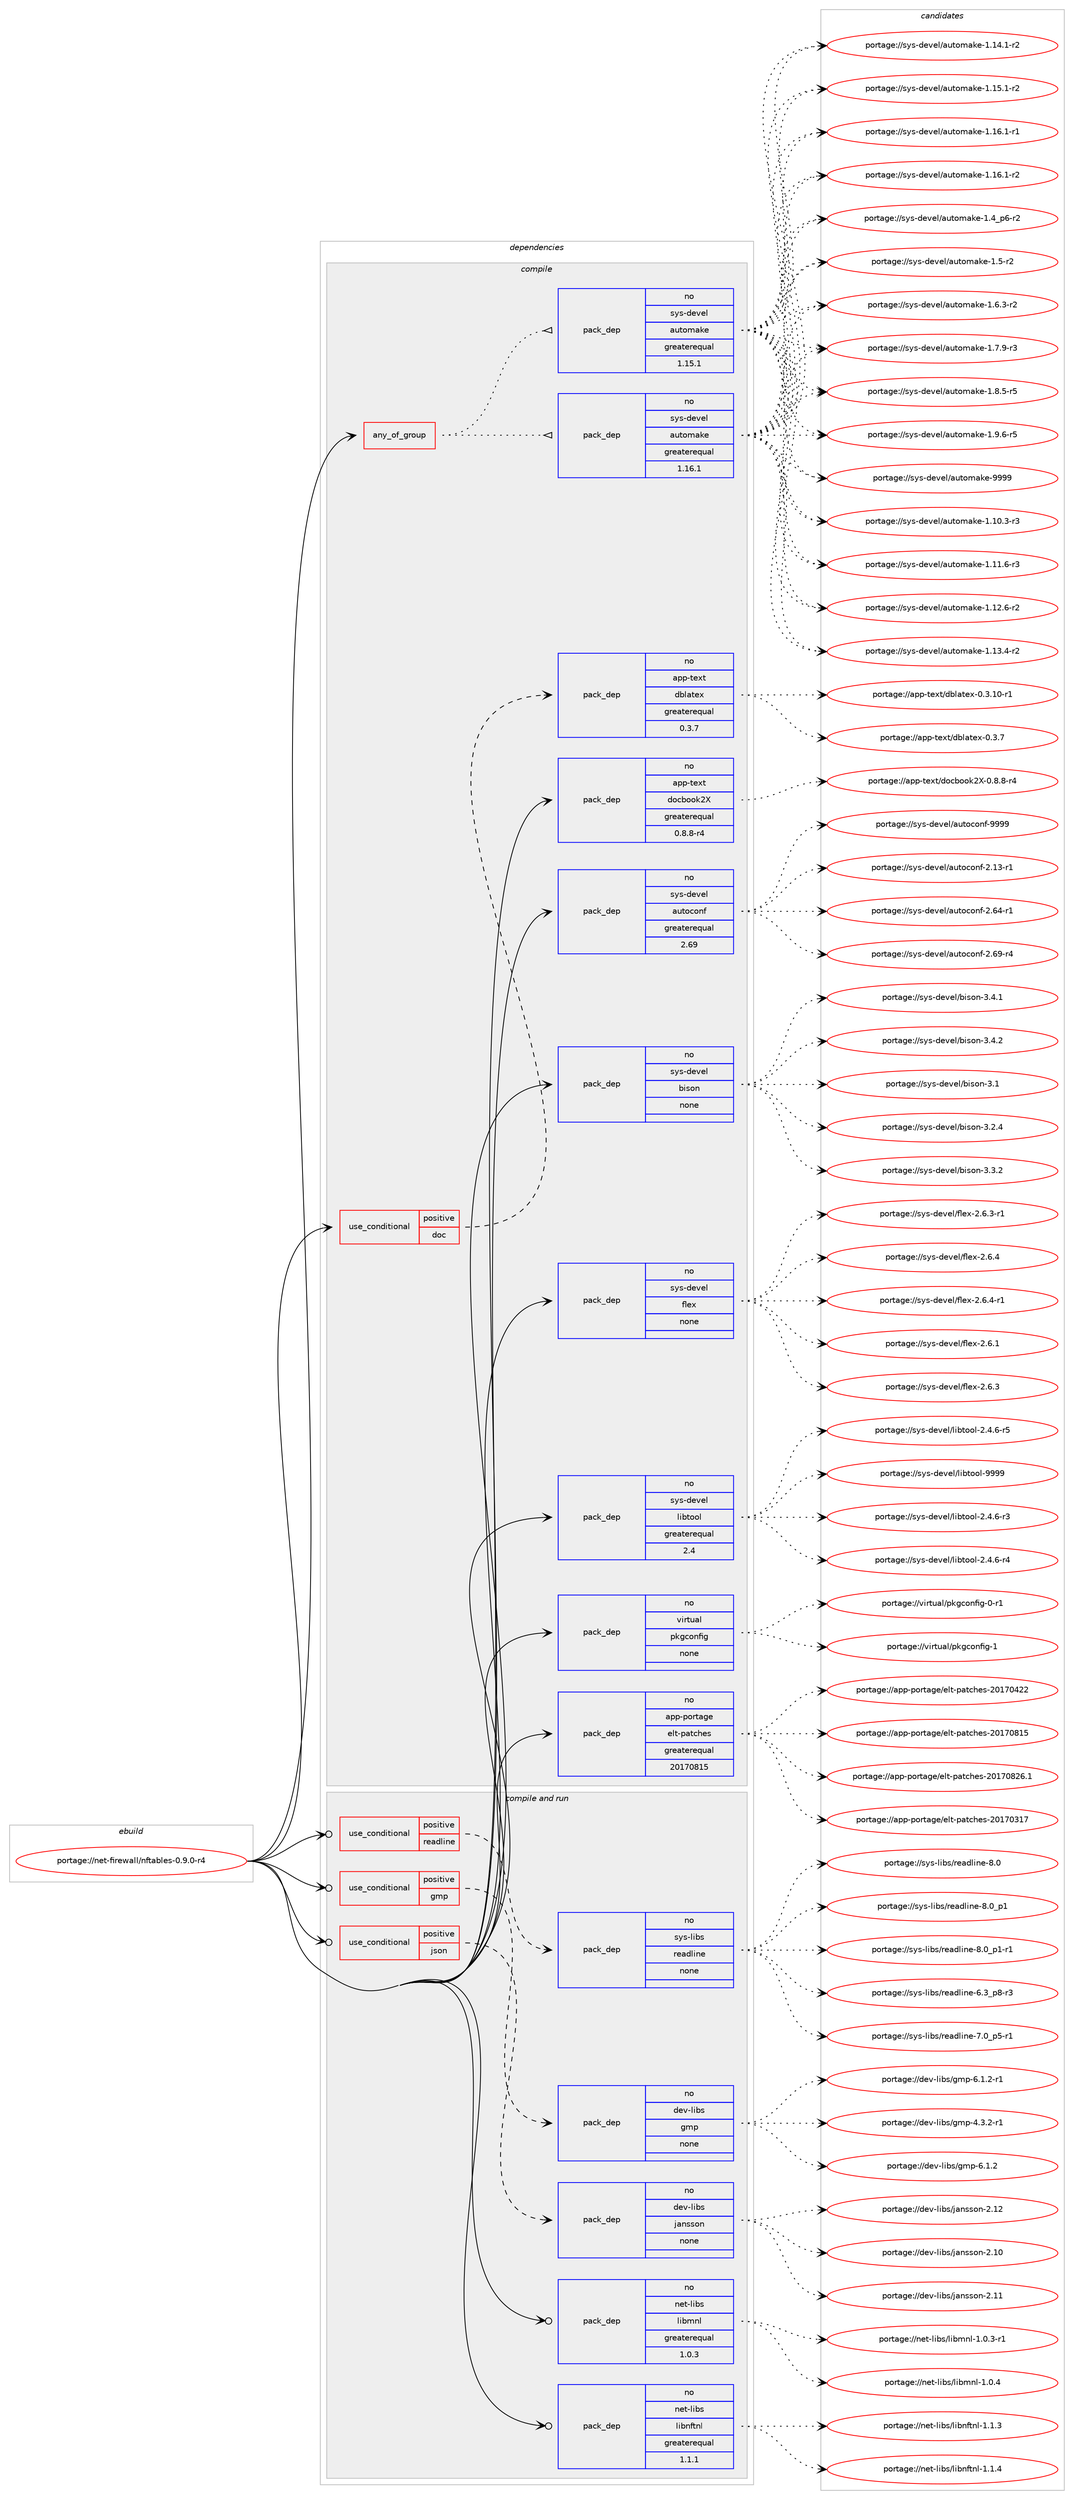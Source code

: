 digraph prolog {

# *************
# Graph options
# *************

newrank=true;
concentrate=true;
compound=true;
graph [rankdir=LR,fontname=Helvetica,fontsize=10,ranksep=1.5];#, ranksep=2.5, nodesep=0.2];
edge  [arrowhead=vee];
node  [fontname=Helvetica,fontsize=10];

# **********
# The ebuild
# **********

subgraph cluster_leftcol {
color=gray;
rank=same;
label=<<i>ebuild</i>>;
id [label="portage://net-firewall/nftables-0.9.0-r4", color=red, width=4, href="../net-firewall/nftables-0.9.0-r4.svg"];
}

# ****************
# The dependencies
# ****************

subgraph cluster_midcol {
color=gray;
label=<<i>dependencies</i>>;
subgraph cluster_compile {
fillcolor="#eeeeee";
style=filled;
label=<<i>compile</i>>;
subgraph any5668 {
dependency352047 [label=<<TABLE BORDER="0" CELLBORDER="1" CELLSPACING="0" CELLPADDING="4"><TR><TD CELLPADDING="10">any_of_group</TD></TR></TABLE>>, shape=none, color=red];subgraph pack258260 {
dependency352048 [label=<<TABLE BORDER="0" CELLBORDER="1" CELLSPACING="0" CELLPADDING="4" WIDTH="220"><TR><TD ROWSPAN="6" CELLPADDING="30">pack_dep</TD></TR><TR><TD WIDTH="110">no</TD></TR><TR><TD>sys-devel</TD></TR><TR><TD>automake</TD></TR><TR><TD>greaterequal</TD></TR><TR><TD>1.16.1</TD></TR></TABLE>>, shape=none, color=blue];
}
dependency352047:e -> dependency352048:w [weight=20,style="dotted",arrowhead="oinv"];
subgraph pack258261 {
dependency352049 [label=<<TABLE BORDER="0" CELLBORDER="1" CELLSPACING="0" CELLPADDING="4" WIDTH="220"><TR><TD ROWSPAN="6" CELLPADDING="30">pack_dep</TD></TR><TR><TD WIDTH="110">no</TD></TR><TR><TD>sys-devel</TD></TR><TR><TD>automake</TD></TR><TR><TD>greaterequal</TD></TR><TR><TD>1.15.1</TD></TR></TABLE>>, shape=none, color=blue];
}
dependency352047:e -> dependency352049:w [weight=20,style="dotted",arrowhead="oinv"];
}
id:e -> dependency352047:w [weight=20,style="solid",arrowhead="vee"];
subgraph cond87973 {
dependency352050 [label=<<TABLE BORDER="0" CELLBORDER="1" CELLSPACING="0" CELLPADDING="4"><TR><TD ROWSPAN="3" CELLPADDING="10">use_conditional</TD></TR><TR><TD>positive</TD></TR><TR><TD>doc</TD></TR></TABLE>>, shape=none, color=red];
subgraph pack258262 {
dependency352051 [label=<<TABLE BORDER="0" CELLBORDER="1" CELLSPACING="0" CELLPADDING="4" WIDTH="220"><TR><TD ROWSPAN="6" CELLPADDING="30">pack_dep</TD></TR><TR><TD WIDTH="110">no</TD></TR><TR><TD>app-text</TD></TR><TR><TD>dblatex</TD></TR><TR><TD>greaterequal</TD></TR><TR><TD>0.3.7</TD></TR></TABLE>>, shape=none, color=blue];
}
dependency352050:e -> dependency352051:w [weight=20,style="dashed",arrowhead="vee"];
}
id:e -> dependency352050:w [weight=20,style="solid",arrowhead="vee"];
subgraph pack258263 {
dependency352052 [label=<<TABLE BORDER="0" CELLBORDER="1" CELLSPACING="0" CELLPADDING="4" WIDTH="220"><TR><TD ROWSPAN="6" CELLPADDING="30">pack_dep</TD></TR><TR><TD WIDTH="110">no</TD></TR><TR><TD>app-portage</TD></TR><TR><TD>elt-patches</TD></TR><TR><TD>greaterequal</TD></TR><TR><TD>20170815</TD></TR></TABLE>>, shape=none, color=blue];
}
id:e -> dependency352052:w [weight=20,style="solid",arrowhead="vee"];
subgraph pack258264 {
dependency352053 [label=<<TABLE BORDER="0" CELLBORDER="1" CELLSPACING="0" CELLPADDING="4" WIDTH="220"><TR><TD ROWSPAN="6" CELLPADDING="30">pack_dep</TD></TR><TR><TD WIDTH="110">no</TD></TR><TR><TD>app-text</TD></TR><TR><TD>docbook2X</TD></TR><TR><TD>greaterequal</TD></TR><TR><TD>0.8.8-r4</TD></TR></TABLE>>, shape=none, color=blue];
}
id:e -> dependency352053:w [weight=20,style="solid",arrowhead="vee"];
subgraph pack258265 {
dependency352054 [label=<<TABLE BORDER="0" CELLBORDER="1" CELLSPACING="0" CELLPADDING="4" WIDTH="220"><TR><TD ROWSPAN="6" CELLPADDING="30">pack_dep</TD></TR><TR><TD WIDTH="110">no</TD></TR><TR><TD>sys-devel</TD></TR><TR><TD>autoconf</TD></TR><TR><TD>greaterequal</TD></TR><TR><TD>2.69</TD></TR></TABLE>>, shape=none, color=blue];
}
id:e -> dependency352054:w [weight=20,style="solid",arrowhead="vee"];
subgraph pack258266 {
dependency352055 [label=<<TABLE BORDER="0" CELLBORDER="1" CELLSPACING="0" CELLPADDING="4" WIDTH="220"><TR><TD ROWSPAN="6" CELLPADDING="30">pack_dep</TD></TR><TR><TD WIDTH="110">no</TD></TR><TR><TD>sys-devel</TD></TR><TR><TD>bison</TD></TR><TR><TD>none</TD></TR><TR><TD></TD></TR></TABLE>>, shape=none, color=blue];
}
id:e -> dependency352055:w [weight=20,style="solid",arrowhead="vee"];
subgraph pack258267 {
dependency352056 [label=<<TABLE BORDER="0" CELLBORDER="1" CELLSPACING="0" CELLPADDING="4" WIDTH="220"><TR><TD ROWSPAN="6" CELLPADDING="30">pack_dep</TD></TR><TR><TD WIDTH="110">no</TD></TR><TR><TD>sys-devel</TD></TR><TR><TD>flex</TD></TR><TR><TD>none</TD></TR><TR><TD></TD></TR></TABLE>>, shape=none, color=blue];
}
id:e -> dependency352056:w [weight=20,style="solid",arrowhead="vee"];
subgraph pack258268 {
dependency352057 [label=<<TABLE BORDER="0" CELLBORDER="1" CELLSPACING="0" CELLPADDING="4" WIDTH="220"><TR><TD ROWSPAN="6" CELLPADDING="30">pack_dep</TD></TR><TR><TD WIDTH="110">no</TD></TR><TR><TD>sys-devel</TD></TR><TR><TD>libtool</TD></TR><TR><TD>greaterequal</TD></TR><TR><TD>2.4</TD></TR></TABLE>>, shape=none, color=blue];
}
id:e -> dependency352057:w [weight=20,style="solid",arrowhead="vee"];
subgraph pack258269 {
dependency352058 [label=<<TABLE BORDER="0" CELLBORDER="1" CELLSPACING="0" CELLPADDING="4" WIDTH="220"><TR><TD ROWSPAN="6" CELLPADDING="30">pack_dep</TD></TR><TR><TD WIDTH="110">no</TD></TR><TR><TD>virtual</TD></TR><TR><TD>pkgconfig</TD></TR><TR><TD>none</TD></TR><TR><TD></TD></TR></TABLE>>, shape=none, color=blue];
}
id:e -> dependency352058:w [weight=20,style="solid",arrowhead="vee"];
}
subgraph cluster_compileandrun {
fillcolor="#eeeeee";
style=filled;
label=<<i>compile and run</i>>;
subgraph cond87974 {
dependency352059 [label=<<TABLE BORDER="0" CELLBORDER="1" CELLSPACING="0" CELLPADDING="4"><TR><TD ROWSPAN="3" CELLPADDING="10">use_conditional</TD></TR><TR><TD>positive</TD></TR><TR><TD>gmp</TD></TR></TABLE>>, shape=none, color=red];
subgraph pack258270 {
dependency352060 [label=<<TABLE BORDER="0" CELLBORDER="1" CELLSPACING="0" CELLPADDING="4" WIDTH="220"><TR><TD ROWSPAN="6" CELLPADDING="30">pack_dep</TD></TR><TR><TD WIDTH="110">no</TD></TR><TR><TD>dev-libs</TD></TR><TR><TD>gmp</TD></TR><TR><TD>none</TD></TR><TR><TD></TD></TR></TABLE>>, shape=none, color=blue];
}
dependency352059:e -> dependency352060:w [weight=20,style="dashed",arrowhead="vee"];
}
id:e -> dependency352059:w [weight=20,style="solid",arrowhead="odotvee"];
subgraph cond87975 {
dependency352061 [label=<<TABLE BORDER="0" CELLBORDER="1" CELLSPACING="0" CELLPADDING="4"><TR><TD ROWSPAN="3" CELLPADDING="10">use_conditional</TD></TR><TR><TD>positive</TD></TR><TR><TD>json</TD></TR></TABLE>>, shape=none, color=red];
subgraph pack258271 {
dependency352062 [label=<<TABLE BORDER="0" CELLBORDER="1" CELLSPACING="0" CELLPADDING="4" WIDTH="220"><TR><TD ROWSPAN="6" CELLPADDING="30">pack_dep</TD></TR><TR><TD WIDTH="110">no</TD></TR><TR><TD>dev-libs</TD></TR><TR><TD>jansson</TD></TR><TR><TD>none</TD></TR><TR><TD></TD></TR></TABLE>>, shape=none, color=blue];
}
dependency352061:e -> dependency352062:w [weight=20,style="dashed",arrowhead="vee"];
}
id:e -> dependency352061:w [weight=20,style="solid",arrowhead="odotvee"];
subgraph cond87976 {
dependency352063 [label=<<TABLE BORDER="0" CELLBORDER="1" CELLSPACING="0" CELLPADDING="4"><TR><TD ROWSPAN="3" CELLPADDING="10">use_conditional</TD></TR><TR><TD>positive</TD></TR><TR><TD>readline</TD></TR></TABLE>>, shape=none, color=red];
subgraph pack258272 {
dependency352064 [label=<<TABLE BORDER="0" CELLBORDER="1" CELLSPACING="0" CELLPADDING="4" WIDTH="220"><TR><TD ROWSPAN="6" CELLPADDING="30">pack_dep</TD></TR><TR><TD WIDTH="110">no</TD></TR><TR><TD>sys-libs</TD></TR><TR><TD>readline</TD></TR><TR><TD>none</TD></TR><TR><TD></TD></TR></TABLE>>, shape=none, color=blue];
}
dependency352063:e -> dependency352064:w [weight=20,style="dashed",arrowhead="vee"];
}
id:e -> dependency352063:w [weight=20,style="solid",arrowhead="odotvee"];
subgraph pack258273 {
dependency352065 [label=<<TABLE BORDER="0" CELLBORDER="1" CELLSPACING="0" CELLPADDING="4" WIDTH="220"><TR><TD ROWSPAN="6" CELLPADDING="30">pack_dep</TD></TR><TR><TD WIDTH="110">no</TD></TR><TR><TD>net-libs</TD></TR><TR><TD>libmnl</TD></TR><TR><TD>greaterequal</TD></TR><TR><TD>1.0.3</TD></TR></TABLE>>, shape=none, color=blue];
}
id:e -> dependency352065:w [weight=20,style="solid",arrowhead="odotvee"];
subgraph pack258274 {
dependency352066 [label=<<TABLE BORDER="0" CELLBORDER="1" CELLSPACING="0" CELLPADDING="4" WIDTH="220"><TR><TD ROWSPAN="6" CELLPADDING="30">pack_dep</TD></TR><TR><TD WIDTH="110">no</TD></TR><TR><TD>net-libs</TD></TR><TR><TD>libnftnl</TD></TR><TR><TD>greaterequal</TD></TR><TR><TD>1.1.1</TD></TR></TABLE>>, shape=none, color=blue];
}
id:e -> dependency352066:w [weight=20,style="solid",arrowhead="odotvee"];
}
subgraph cluster_run {
fillcolor="#eeeeee";
style=filled;
label=<<i>run</i>>;
}
}

# **************
# The candidates
# **************

subgraph cluster_choices {
rank=same;
color=gray;
label=<<i>candidates</i>>;

subgraph choice258260 {
color=black;
nodesep=1;
choiceportage11512111545100101118101108479711711611110997107101454946494846514511451 [label="portage://sys-devel/automake-1.10.3-r3", color=red, width=4,href="../sys-devel/automake-1.10.3-r3.svg"];
choiceportage11512111545100101118101108479711711611110997107101454946494946544511451 [label="portage://sys-devel/automake-1.11.6-r3", color=red, width=4,href="../sys-devel/automake-1.11.6-r3.svg"];
choiceportage11512111545100101118101108479711711611110997107101454946495046544511450 [label="portage://sys-devel/automake-1.12.6-r2", color=red, width=4,href="../sys-devel/automake-1.12.6-r2.svg"];
choiceportage11512111545100101118101108479711711611110997107101454946495146524511450 [label="portage://sys-devel/automake-1.13.4-r2", color=red, width=4,href="../sys-devel/automake-1.13.4-r2.svg"];
choiceportage11512111545100101118101108479711711611110997107101454946495246494511450 [label="portage://sys-devel/automake-1.14.1-r2", color=red, width=4,href="../sys-devel/automake-1.14.1-r2.svg"];
choiceportage11512111545100101118101108479711711611110997107101454946495346494511450 [label="portage://sys-devel/automake-1.15.1-r2", color=red, width=4,href="../sys-devel/automake-1.15.1-r2.svg"];
choiceportage11512111545100101118101108479711711611110997107101454946495446494511449 [label="portage://sys-devel/automake-1.16.1-r1", color=red, width=4,href="../sys-devel/automake-1.16.1-r1.svg"];
choiceportage11512111545100101118101108479711711611110997107101454946495446494511450 [label="portage://sys-devel/automake-1.16.1-r2", color=red, width=4,href="../sys-devel/automake-1.16.1-r2.svg"];
choiceportage115121115451001011181011084797117116111109971071014549465295112544511450 [label="portage://sys-devel/automake-1.4_p6-r2", color=red, width=4,href="../sys-devel/automake-1.4_p6-r2.svg"];
choiceportage11512111545100101118101108479711711611110997107101454946534511450 [label="portage://sys-devel/automake-1.5-r2", color=red, width=4,href="../sys-devel/automake-1.5-r2.svg"];
choiceportage115121115451001011181011084797117116111109971071014549465446514511450 [label="portage://sys-devel/automake-1.6.3-r2", color=red, width=4,href="../sys-devel/automake-1.6.3-r2.svg"];
choiceportage115121115451001011181011084797117116111109971071014549465546574511451 [label="portage://sys-devel/automake-1.7.9-r3", color=red, width=4,href="../sys-devel/automake-1.7.9-r3.svg"];
choiceportage115121115451001011181011084797117116111109971071014549465646534511453 [label="portage://sys-devel/automake-1.8.5-r5", color=red, width=4,href="../sys-devel/automake-1.8.5-r5.svg"];
choiceportage115121115451001011181011084797117116111109971071014549465746544511453 [label="portage://sys-devel/automake-1.9.6-r5", color=red, width=4,href="../sys-devel/automake-1.9.6-r5.svg"];
choiceportage115121115451001011181011084797117116111109971071014557575757 [label="portage://sys-devel/automake-9999", color=red, width=4,href="../sys-devel/automake-9999.svg"];
dependency352048:e -> choiceportage11512111545100101118101108479711711611110997107101454946494846514511451:w [style=dotted,weight="100"];
dependency352048:e -> choiceportage11512111545100101118101108479711711611110997107101454946494946544511451:w [style=dotted,weight="100"];
dependency352048:e -> choiceportage11512111545100101118101108479711711611110997107101454946495046544511450:w [style=dotted,weight="100"];
dependency352048:e -> choiceportage11512111545100101118101108479711711611110997107101454946495146524511450:w [style=dotted,weight="100"];
dependency352048:e -> choiceportage11512111545100101118101108479711711611110997107101454946495246494511450:w [style=dotted,weight="100"];
dependency352048:e -> choiceportage11512111545100101118101108479711711611110997107101454946495346494511450:w [style=dotted,weight="100"];
dependency352048:e -> choiceportage11512111545100101118101108479711711611110997107101454946495446494511449:w [style=dotted,weight="100"];
dependency352048:e -> choiceportage11512111545100101118101108479711711611110997107101454946495446494511450:w [style=dotted,weight="100"];
dependency352048:e -> choiceportage115121115451001011181011084797117116111109971071014549465295112544511450:w [style=dotted,weight="100"];
dependency352048:e -> choiceportage11512111545100101118101108479711711611110997107101454946534511450:w [style=dotted,weight="100"];
dependency352048:e -> choiceportage115121115451001011181011084797117116111109971071014549465446514511450:w [style=dotted,weight="100"];
dependency352048:e -> choiceportage115121115451001011181011084797117116111109971071014549465546574511451:w [style=dotted,weight="100"];
dependency352048:e -> choiceportage115121115451001011181011084797117116111109971071014549465646534511453:w [style=dotted,weight="100"];
dependency352048:e -> choiceportage115121115451001011181011084797117116111109971071014549465746544511453:w [style=dotted,weight="100"];
dependency352048:e -> choiceportage115121115451001011181011084797117116111109971071014557575757:w [style=dotted,weight="100"];
}
subgraph choice258261 {
color=black;
nodesep=1;
choiceportage11512111545100101118101108479711711611110997107101454946494846514511451 [label="portage://sys-devel/automake-1.10.3-r3", color=red, width=4,href="../sys-devel/automake-1.10.3-r3.svg"];
choiceportage11512111545100101118101108479711711611110997107101454946494946544511451 [label="portage://sys-devel/automake-1.11.6-r3", color=red, width=4,href="../sys-devel/automake-1.11.6-r3.svg"];
choiceportage11512111545100101118101108479711711611110997107101454946495046544511450 [label="portage://sys-devel/automake-1.12.6-r2", color=red, width=4,href="../sys-devel/automake-1.12.6-r2.svg"];
choiceportage11512111545100101118101108479711711611110997107101454946495146524511450 [label="portage://sys-devel/automake-1.13.4-r2", color=red, width=4,href="../sys-devel/automake-1.13.4-r2.svg"];
choiceportage11512111545100101118101108479711711611110997107101454946495246494511450 [label="portage://sys-devel/automake-1.14.1-r2", color=red, width=4,href="../sys-devel/automake-1.14.1-r2.svg"];
choiceportage11512111545100101118101108479711711611110997107101454946495346494511450 [label="portage://sys-devel/automake-1.15.1-r2", color=red, width=4,href="../sys-devel/automake-1.15.1-r2.svg"];
choiceportage11512111545100101118101108479711711611110997107101454946495446494511449 [label="portage://sys-devel/automake-1.16.1-r1", color=red, width=4,href="../sys-devel/automake-1.16.1-r1.svg"];
choiceportage11512111545100101118101108479711711611110997107101454946495446494511450 [label="portage://sys-devel/automake-1.16.1-r2", color=red, width=4,href="../sys-devel/automake-1.16.1-r2.svg"];
choiceportage115121115451001011181011084797117116111109971071014549465295112544511450 [label="portage://sys-devel/automake-1.4_p6-r2", color=red, width=4,href="../sys-devel/automake-1.4_p6-r2.svg"];
choiceportage11512111545100101118101108479711711611110997107101454946534511450 [label="portage://sys-devel/automake-1.5-r2", color=red, width=4,href="../sys-devel/automake-1.5-r2.svg"];
choiceportage115121115451001011181011084797117116111109971071014549465446514511450 [label="portage://sys-devel/automake-1.6.3-r2", color=red, width=4,href="../sys-devel/automake-1.6.3-r2.svg"];
choiceportage115121115451001011181011084797117116111109971071014549465546574511451 [label="portage://sys-devel/automake-1.7.9-r3", color=red, width=4,href="../sys-devel/automake-1.7.9-r3.svg"];
choiceportage115121115451001011181011084797117116111109971071014549465646534511453 [label="portage://sys-devel/automake-1.8.5-r5", color=red, width=4,href="../sys-devel/automake-1.8.5-r5.svg"];
choiceportage115121115451001011181011084797117116111109971071014549465746544511453 [label="portage://sys-devel/automake-1.9.6-r5", color=red, width=4,href="../sys-devel/automake-1.9.6-r5.svg"];
choiceportage115121115451001011181011084797117116111109971071014557575757 [label="portage://sys-devel/automake-9999", color=red, width=4,href="../sys-devel/automake-9999.svg"];
dependency352049:e -> choiceportage11512111545100101118101108479711711611110997107101454946494846514511451:w [style=dotted,weight="100"];
dependency352049:e -> choiceportage11512111545100101118101108479711711611110997107101454946494946544511451:w [style=dotted,weight="100"];
dependency352049:e -> choiceportage11512111545100101118101108479711711611110997107101454946495046544511450:w [style=dotted,weight="100"];
dependency352049:e -> choiceportage11512111545100101118101108479711711611110997107101454946495146524511450:w [style=dotted,weight="100"];
dependency352049:e -> choiceportage11512111545100101118101108479711711611110997107101454946495246494511450:w [style=dotted,weight="100"];
dependency352049:e -> choiceportage11512111545100101118101108479711711611110997107101454946495346494511450:w [style=dotted,weight="100"];
dependency352049:e -> choiceportage11512111545100101118101108479711711611110997107101454946495446494511449:w [style=dotted,weight="100"];
dependency352049:e -> choiceportage11512111545100101118101108479711711611110997107101454946495446494511450:w [style=dotted,weight="100"];
dependency352049:e -> choiceportage115121115451001011181011084797117116111109971071014549465295112544511450:w [style=dotted,weight="100"];
dependency352049:e -> choiceportage11512111545100101118101108479711711611110997107101454946534511450:w [style=dotted,weight="100"];
dependency352049:e -> choiceportage115121115451001011181011084797117116111109971071014549465446514511450:w [style=dotted,weight="100"];
dependency352049:e -> choiceportage115121115451001011181011084797117116111109971071014549465546574511451:w [style=dotted,weight="100"];
dependency352049:e -> choiceportage115121115451001011181011084797117116111109971071014549465646534511453:w [style=dotted,weight="100"];
dependency352049:e -> choiceportage115121115451001011181011084797117116111109971071014549465746544511453:w [style=dotted,weight="100"];
dependency352049:e -> choiceportage115121115451001011181011084797117116111109971071014557575757:w [style=dotted,weight="100"];
}
subgraph choice258262 {
color=black;
nodesep=1;
choiceportage9711211245116101120116471009810897116101120454846514649484511449 [label="portage://app-text/dblatex-0.3.10-r1", color=red, width=4,href="../app-text/dblatex-0.3.10-r1.svg"];
choiceportage9711211245116101120116471009810897116101120454846514655 [label="portage://app-text/dblatex-0.3.7", color=red, width=4,href="../app-text/dblatex-0.3.7.svg"];
dependency352051:e -> choiceportage9711211245116101120116471009810897116101120454846514649484511449:w [style=dotted,weight="100"];
dependency352051:e -> choiceportage9711211245116101120116471009810897116101120454846514655:w [style=dotted,weight="100"];
}
subgraph choice258263 {
color=black;
nodesep=1;
choiceportage97112112451121111141169710310147101108116451129711699104101115455048495548514955 [label="portage://app-portage/elt-patches-20170317", color=red, width=4,href="../app-portage/elt-patches-20170317.svg"];
choiceportage97112112451121111141169710310147101108116451129711699104101115455048495548525050 [label="portage://app-portage/elt-patches-20170422", color=red, width=4,href="../app-portage/elt-patches-20170422.svg"];
choiceportage97112112451121111141169710310147101108116451129711699104101115455048495548564953 [label="portage://app-portage/elt-patches-20170815", color=red, width=4,href="../app-portage/elt-patches-20170815.svg"];
choiceportage971121124511211111411697103101471011081164511297116991041011154550484955485650544649 [label="portage://app-portage/elt-patches-20170826.1", color=red, width=4,href="../app-portage/elt-patches-20170826.1.svg"];
dependency352052:e -> choiceportage97112112451121111141169710310147101108116451129711699104101115455048495548514955:w [style=dotted,weight="100"];
dependency352052:e -> choiceportage97112112451121111141169710310147101108116451129711699104101115455048495548525050:w [style=dotted,weight="100"];
dependency352052:e -> choiceportage97112112451121111141169710310147101108116451129711699104101115455048495548564953:w [style=dotted,weight="100"];
dependency352052:e -> choiceportage971121124511211111411697103101471011081164511297116991041011154550484955485650544649:w [style=dotted,weight="100"];
}
subgraph choice258264 {
color=black;
nodesep=1;
choiceportage971121124511610112011647100111999811111110750884548465646564511452 [label="portage://app-text/docbook2X-0.8.8-r4", color=red, width=4,href="../app-text/docbook2X-0.8.8-r4.svg"];
dependency352053:e -> choiceportage971121124511610112011647100111999811111110750884548465646564511452:w [style=dotted,weight="100"];
}
subgraph choice258265 {
color=black;
nodesep=1;
choiceportage1151211154510010111810110847971171161119911111010245504649514511449 [label="portage://sys-devel/autoconf-2.13-r1", color=red, width=4,href="../sys-devel/autoconf-2.13-r1.svg"];
choiceportage1151211154510010111810110847971171161119911111010245504654524511449 [label="portage://sys-devel/autoconf-2.64-r1", color=red, width=4,href="../sys-devel/autoconf-2.64-r1.svg"];
choiceportage1151211154510010111810110847971171161119911111010245504654574511452 [label="portage://sys-devel/autoconf-2.69-r4", color=red, width=4,href="../sys-devel/autoconf-2.69-r4.svg"];
choiceportage115121115451001011181011084797117116111991111101024557575757 [label="portage://sys-devel/autoconf-9999", color=red, width=4,href="../sys-devel/autoconf-9999.svg"];
dependency352054:e -> choiceportage1151211154510010111810110847971171161119911111010245504649514511449:w [style=dotted,weight="100"];
dependency352054:e -> choiceportage1151211154510010111810110847971171161119911111010245504654524511449:w [style=dotted,weight="100"];
dependency352054:e -> choiceportage1151211154510010111810110847971171161119911111010245504654574511452:w [style=dotted,weight="100"];
dependency352054:e -> choiceportage115121115451001011181011084797117116111991111101024557575757:w [style=dotted,weight="100"];
}
subgraph choice258266 {
color=black;
nodesep=1;
choiceportage11512111545100101118101108479810511511111045514649 [label="portage://sys-devel/bison-3.1", color=red, width=4,href="../sys-devel/bison-3.1.svg"];
choiceportage115121115451001011181011084798105115111110455146504652 [label="portage://sys-devel/bison-3.2.4", color=red, width=4,href="../sys-devel/bison-3.2.4.svg"];
choiceportage115121115451001011181011084798105115111110455146514650 [label="portage://sys-devel/bison-3.3.2", color=red, width=4,href="../sys-devel/bison-3.3.2.svg"];
choiceportage115121115451001011181011084798105115111110455146524649 [label="portage://sys-devel/bison-3.4.1", color=red, width=4,href="../sys-devel/bison-3.4.1.svg"];
choiceportage115121115451001011181011084798105115111110455146524650 [label="portage://sys-devel/bison-3.4.2", color=red, width=4,href="../sys-devel/bison-3.4.2.svg"];
dependency352055:e -> choiceportage11512111545100101118101108479810511511111045514649:w [style=dotted,weight="100"];
dependency352055:e -> choiceportage115121115451001011181011084798105115111110455146504652:w [style=dotted,weight="100"];
dependency352055:e -> choiceportage115121115451001011181011084798105115111110455146514650:w [style=dotted,weight="100"];
dependency352055:e -> choiceportage115121115451001011181011084798105115111110455146524649:w [style=dotted,weight="100"];
dependency352055:e -> choiceportage115121115451001011181011084798105115111110455146524650:w [style=dotted,weight="100"];
}
subgraph choice258267 {
color=black;
nodesep=1;
choiceportage1151211154510010111810110847102108101120455046544649 [label="portage://sys-devel/flex-2.6.1", color=red, width=4,href="../sys-devel/flex-2.6.1.svg"];
choiceportage1151211154510010111810110847102108101120455046544651 [label="portage://sys-devel/flex-2.6.3", color=red, width=4,href="../sys-devel/flex-2.6.3.svg"];
choiceportage11512111545100101118101108471021081011204550465446514511449 [label="portage://sys-devel/flex-2.6.3-r1", color=red, width=4,href="../sys-devel/flex-2.6.3-r1.svg"];
choiceportage1151211154510010111810110847102108101120455046544652 [label="portage://sys-devel/flex-2.6.4", color=red, width=4,href="../sys-devel/flex-2.6.4.svg"];
choiceportage11512111545100101118101108471021081011204550465446524511449 [label="portage://sys-devel/flex-2.6.4-r1", color=red, width=4,href="../sys-devel/flex-2.6.4-r1.svg"];
dependency352056:e -> choiceportage1151211154510010111810110847102108101120455046544649:w [style=dotted,weight="100"];
dependency352056:e -> choiceportage1151211154510010111810110847102108101120455046544651:w [style=dotted,weight="100"];
dependency352056:e -> choiceportage11512111545100101118101108471021081011204550465446514511449:w [style=dotted,weight="100"];
dependency352056:e -> choiceportage1151211154510010111810110847102108101120455046544652:w [style=dotted,weight="100"];
dependency352056:e -> choiceportage11512111545100101118101108471021081011204550465446524511449:w [style=dotted,weight="100"];
}
subgraph choice258268 {
color=black;
nodesep=1;
choiceportage1151211154510010111810110847108105981161111111084550465246544511451 [label="portage://sys-devel/libtool-2.4.6-r3", color=red, width=4,href="../sys-devel/libtool-2.4.6-r3.svg"];
choiceportage1151211154510010111810110847108105981161111111084550465246544511452 [label="portage://sys-devel/libtool-2.4.6-r4", color=red, width=4,href="../sys-devel/libtool-2.4.6-r4.svg"];
choiceportage1151211154510010111810110847108105981161111111084550465246544511453 [label="portage://sys-devel/libtool-2.4.6-r5", color=red, width=4,href="../sys-devel/libtool-2.4.6-r5.svg"];
choiceportage1151211154510010111810110847108105981161111111084557575757 [label="portage://sys-devel/libtool-9999", color=red, width=4,href="../sys-devel/libtool-9999.svg"];
dependency352057:e -> choiceportage1151211154510010111810110847108105981161111111084550465246544511451:w [style=dotted,weight="100"];
dependency352057:e -> choiceportage1151211154510010111810110847108105981161111111084550465246544511452:w [style=dotted,weight="100"];
dependency352057:e -> choiceportage1151211154510010111810110847108105981161111111084550465246544511453:w [style=dotted,weight="100"];
dependency352057:e -> choiceportage1151211154510010111810110847108105981161111111084557575757:w [style=dotted,weight="100"];
}
subgraph choice258269 {
color=black;
nodesep=1;
choiceportage11810511411611797108471121071039911111010210510345484511449 [label="portage://virtual/pkgconfig-0-r1", color=red, width=4,href="../virtual/pkgconfig-0-r1.svg"];
choiceportage1181051141161179710847112107103991111101021051034549 [label="portage://virtual/pkgconfig-1", color=red, width=4,href="../virtual/pkgconfig-1.svg"];
dependency352058:e -> choiceportage11810511411611797108471121071039911111010210510345484511449:w [style=dotted,weight="100"];
dependency352058:e -> choiceportage1181051141161179710847112107103991111101021051034549:w [style=dotted,weight="100"];
}
subgraph choice258270 {
color=black;
nodesep=1;
choiceportage1001011184510810598115471031091124552465146504511449 [label="portage://dev-libs/gmp-4.3.2-r1", color=red, width=4,href="../dev-libs/gmp-4.3.2-r1.svg"];
choiceportage100101118451081059811547103109112455446494650 [label="portage://dev-libs/gmp-6.1.2", color=red, width=4,href="../dev-libs/gmp-6.1.2.svg"];
choiceportage1001011184510810598115471031091124554464946504511449 [label="portage://dev-libs/gmp-6.1.2-r1", color=red, width=4,href="../dev-libs/gmp-6.1.2-r1.svg"];
dependency352060:e -> choiceportage1001011184510810598115471031091124552465146504511449:w [style=dotted,weight="100"];
dependency352060:e -> choiceportage100101118451081059811547103109112455446494650:w [style=dotted,weight="100"];
dependency352060:e -> choiceportage1001011184510810598115471031091124554464946504511449:w [style=dotted,weight="100"];
}
subgraph choice258271 {
color=black;
nodesep=1;
choiceportage100101118451081059811547106971101151151111104550464948 [label="portage://dev-libs/jansson-2.10", color=red, width=4,href="../dev-libs/jansson-2.10.svg"];
choiceportage100101118451081059811547106971101151151111104550464949 [label="portage://dev-libs/jansson-2.11", color=red, width=4,href="../dev-libs/jansson-2.11.svg"];
choiceportage100101118451081059811547106971101151151111104550464950 [label="portage://dev-libs/jansson-2.12", color=red, width=4,href="../dev-libs/jansson-2.12.svg"];
dependency352062:e -> choiceportage100101118451081059811547106971101151151111104550464948:w [style=dotted,weight="100"];
dependency352062:e -> choiceportage100101118451081059811547106971101151151111104550464949:w [style=dotted,weight="100"];
dependency352062:e -> choiceportage100101118451081059811547106971101151151111104550464950:w [style=dotted,weight="100"];
}
subgraph choice258272 {
color=black;
nodesep=1;
choiceportage115121115451081059811547114101971001081051101014554465195112564511451 [label="portage://sys-libs/readline-6.3_p8-r3", color=red, width=4,href="../sys-libs/readline-6.3_p8-r3.svg"];
choiceportage115121115451081059811547114101971001081051101014555464895112534511449 [label="portage://sys-libs/readline-7.0_p5-r1", color=red, width=4,href="../sys-libs/readline-7.0_p5-r1.svg"];
choiceportage1151211154510810598115471141019710010810511010145564648 [label="portage://sys-libs/readline-8.0", color=red, width=4,href="../sys-libs/readline-8.0.svg"];
choiceportage11512111545108105981154711410197100108105110101455646489511249 [label="portage://sys-libs/readline-8.0_p1", color=red, width=4,href="../sys-libs/readline-8.0_p1.svg"];
choiceportage115121115451081059811547114101971001081051101014556464895112494511449 [label="portage://sys-libs/readline-8.0_p1-r1", color=red, width=4,href="../sys-libs/readline-8.0_p1-r1.svg"];
dependency352064:e -> choiceportage115121115451081059811547114101971001081051101014554465195112564511451:w [style=dotted,weight="100"];
dependency352064:e -> choiceportage115121115451081059811547114101971001081051101014555464895112534511449:w [style=dotted,weight="100"];
dependency352064:e -> choiceportage1151211154510810598115471141019710010810511010145564648:w [style=dotted,weight="100"];
dependency352064:e -> choiceportage11512111545108105981154711410197100108105110101455646489511249:w [style=dotted,weight="100"];
dependency352064:e -> choiceportage115121115451081059811547114101971001081051101014556464895112494511449:w [style=dotted,weight="100"];
}
subgraph choice258273 {
color=black;
nodesep=1;
choiceportage110101116451081059811547108105981091101084549464846514511449 [label="portage://net-libs/libmnl-1.0.3-r1", color=red, width=4,href="../net-libs/libmnl-1.0.3-r1.svg"];
choiceportage11010111645108105981154710810598109110108454946484652 [label="portage://net-libs/libmnl-1.0.4", color=red, width=4,href="../net-libs/libmnl-1.0.4.svg"];
dependency352065:e -> choiceportage110101116451081059811547108105981091101084549464846514511449:w [style=dotted,weight="100"];
dependency352065:e -> choiceportage11010111645108105981154710810598109110108454946484652:w [style=dotted,weight="100"];
}
subgraph choice258274 {
color=black;
nodesep=1;
choiceportage11010111645108105981154710810598110102116110108454946494651 [label="portage://net-libs/libnftnl-1.1.3", color=red, width=4,href="../net-libs/libnftnl-1.1.3.svg"];
choiceportage11010111645108105981154710810598110102116110108454946494652 [label="portage://net-libs/libnftnl-1.1.4", color=red, width=4,href="../net-libs/libnftnl-1.1.4.svg"];
dependency352066:e -> choiceportage11010111645108105981154710810598110102116110108454946494651:w [style=dotted,weight="100"];
dependency352066:e -> choiceportage11010111645108105981154710810598110102116110108454946494652:w [style=dotted,weight="100"];
}
}

}
